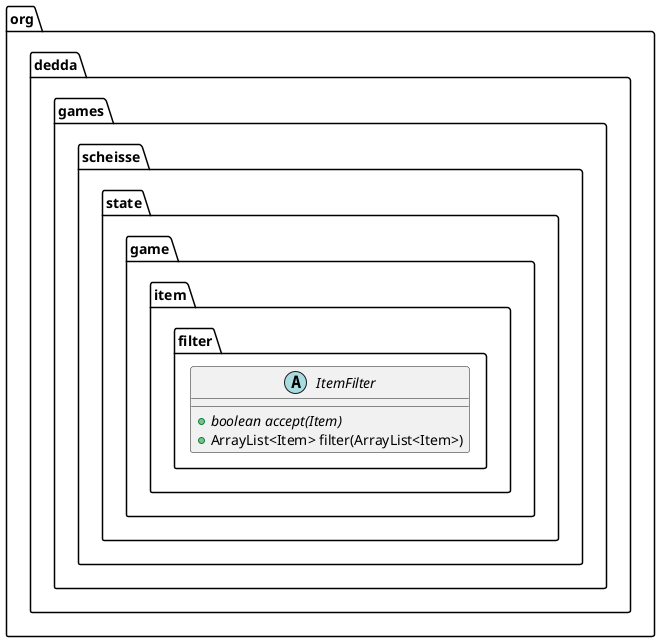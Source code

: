 @startuml
abstract class org.dedda.games.scheisse.state.game.item.filter.ItemFilter{
    + {abstract} boolean accept(Item)
    + ArrayList<Item> filter(ArrayList<Item>)
}
@enduml